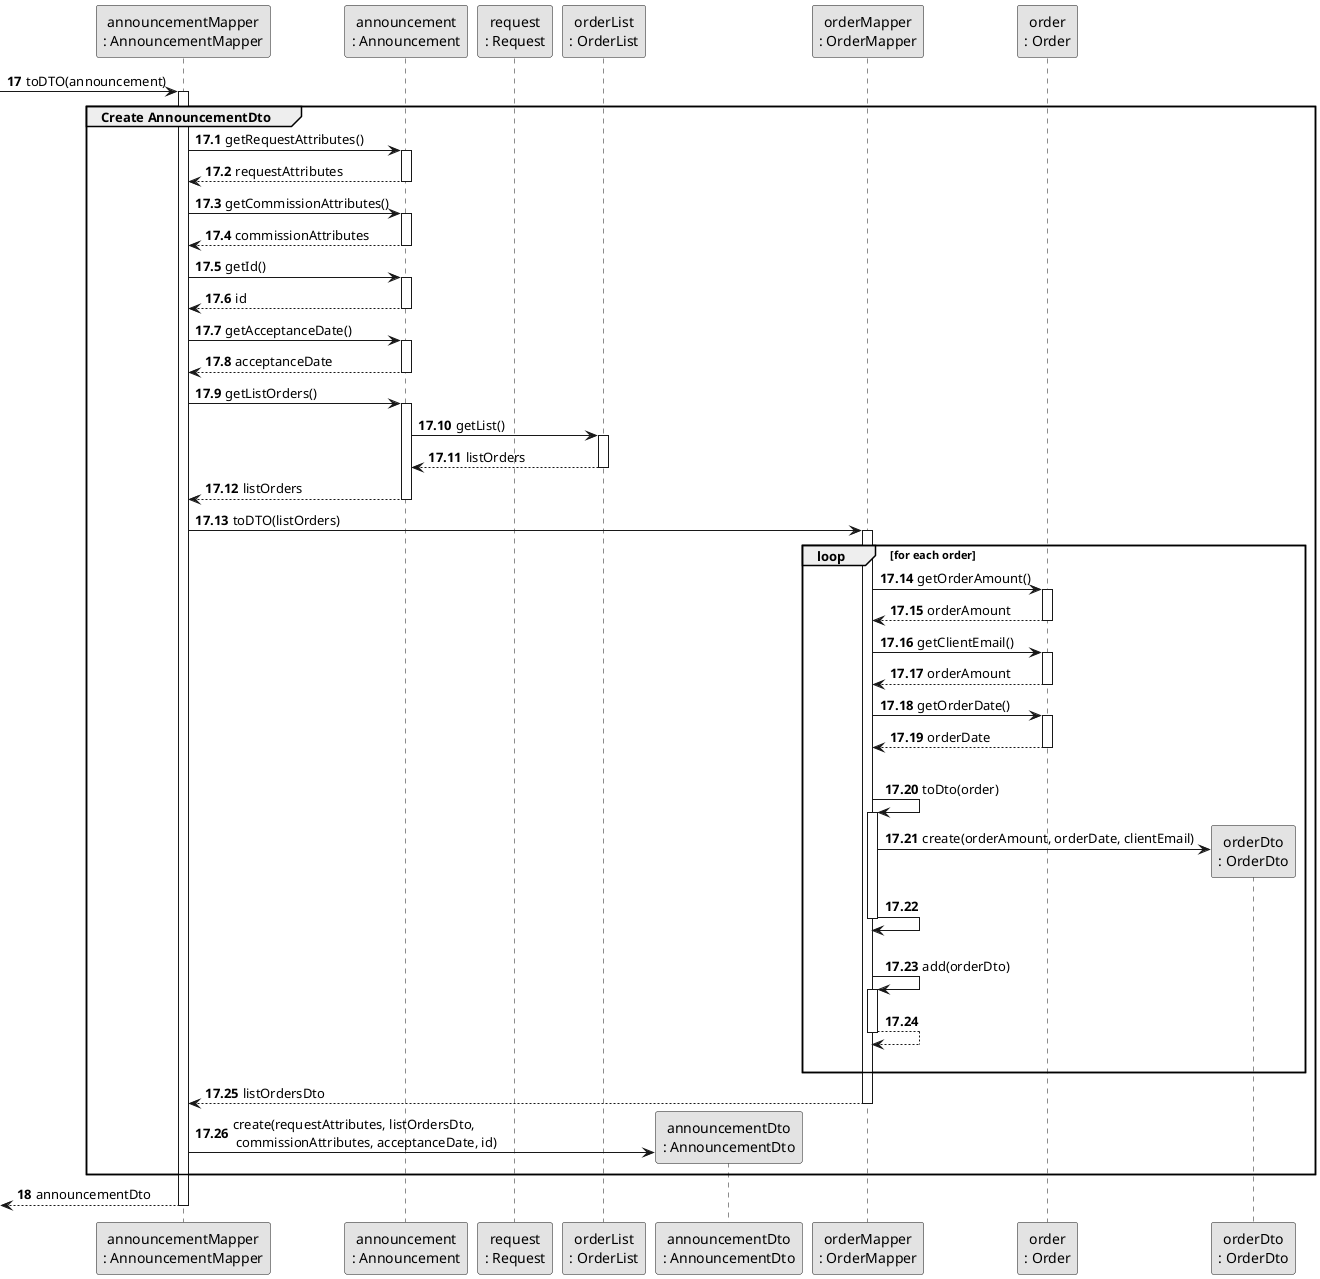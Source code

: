 @startuml
skinparam monochrome true
skinparam packageStyle rectangle
skinparam shadowing false



participant "announcementMapper\n: AnnouncementMapper" as AnnMAPPER
participant "announcement\n: Announcement" as Announce
participant "request\n: Request" as Request
participant "orderList\n: OrderList" as OrderList
participant "announcementDto\n: AnnouncementDto" as AnnDTO
participant "orderMapper\n: OrderMapper" as OrderMapper
participant "order\n: Order" as Order
participant "orderDto\n: OrderDto" as OrderDTO


autonumber 17
         -> AnnMAPPER : toDTO(announcement)
         activate AnnMAPPER
autonumber 17.1
group Create AnnouncementDto

         AnnMAPPER -> Announce: getRequestAttributes()
         activate Announce
         Announce --> AnnMAPPER : requestAttributes
         deactivate Announce

         AnnMAPPER -> Announce: getCommissionAttributes()
         activate Announce
         Announce --> AnnMAPPER : commissionAttributes
         deactivate Announce

         AnnMAPPER -> Announce : getId()
         activate Announce
         Announce --> AnnMAPPER : id
         deactivate Announce

         AnnMAPPER -> Announce: getAcceptanceDate()
         activate Announce
         Announce --> AnnMAPPER : acceptanceDate
         deactivate Announce

         AnnMAPPER -> Announce:  getListOrders()
         activate Announce
         Announce -> OrderList : getList()
         activate OrderList

         OrderList --> Announce : listOrders
         deactivate OrderList
         Announce --> AnnMAPPER : listOrders
         deactivate Announce

         AnnMAPPER -> OrderMapper : toDTO(listOrders)
         activate OrderMapper

                loop for each order
                     OrderMapper -> Order : getOrderAmount()
                     activate Order
                     Order --> OrderMapper : orderAmount
                     deactivate Order

                     OrderMapper -> Order : getClientEmail()
                     activate Order
                     Order --> OrderMapper : orderAmount
                     deactivate Order

                     OrderMapper -> Order : getOrderDate()
                     activate Order
                     Order --> OrderMapper : orderDate
                     deactivate Order

                    |||
                    OrderMapper -> OrderMapper : toDto(order)
                    activate OrderMapper

                     OrderMapper -> OrderDTO** : create(orderAmount, orderDate, clientEmail)

                     OrderMapper -> OrderMapper :
                     deactivate OrderMapper
                     |||
                     OrderMapper -> OrderMapper : add(orderDto)
                     activate OrderMapper
                     OrderMapper --> OrderMapper
                     deactivate OrderMapper
                |||
                end loop

         OrderMapper --> AnnMAPPER: listOrdersDto
         deactivate OrderMapper

         AnnMAPPER -> AnnDTO**: create(requestAttributes, listOrdersDto,\n commissionAttributes, acceptanceDate, id)
         end group

autonumber 18

     <-- AnnMAPPER : announcementDto
     deactivate AnnMAPPER

@enduml